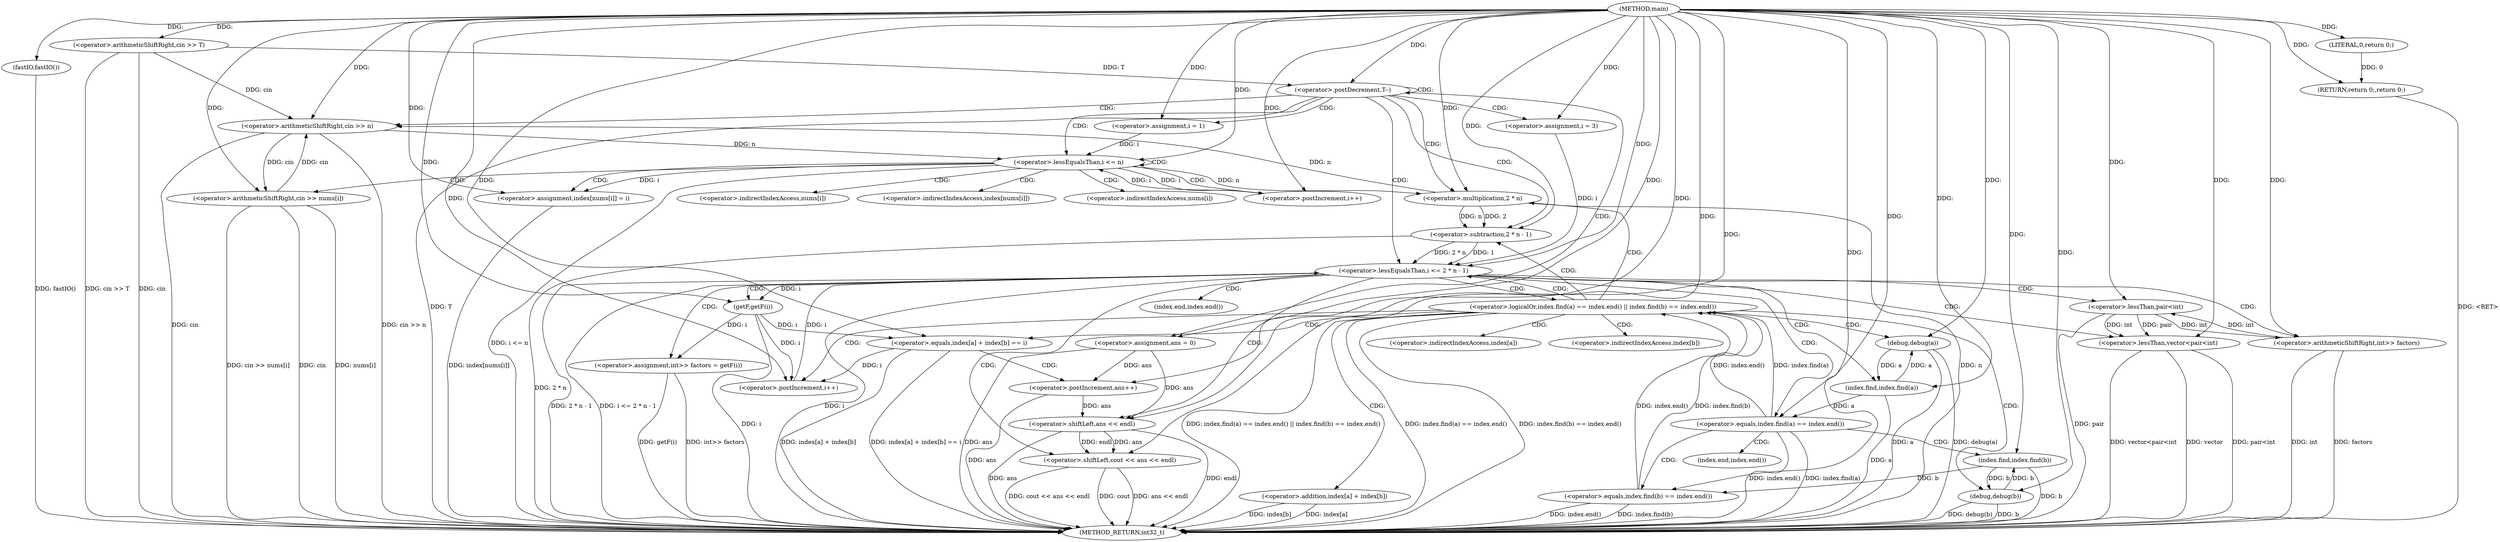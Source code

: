 digraph "main" {  
"1000319" [label = "(METHOD,main)" ]
"1000425" [label = "(METHOD_RETURN,int32_t)" ]
"1000321" [label = "(fastIO,fastIO())" ]
"1000323" [label = "(<operator>.arithmeticShiftRight,cin >> T)" ]
"1000423" [label = "(RETURN,return 0;,return 0;)" ]
"1000327" [label = "(<operator>.postDecrement,T--)" ]
"1000424" [label = "(LITERAL,0,return 0;)" ]
"1000331" [label = "(<operator>.arithmeticShiftRight,cin >> n)" ]
"1000360" [label = "(<operator>.assignment,ans = 0)" ]
"1000418" [label = "(<operator>.shiftLeft,cout << ans << endl)" ]
"1000338" [label = "(<operator>.assignment,i = 1)" ]
"1000341" [label = "(<operator>.lessEqualsThan,i <= n)" ]
"1000344" [label = "(<operator>.postIncrement,i++)" ]
"1000365" [label = "(<operator>.assignment,i = 3)" ]
"1000368" [label = "(<operator>.lessEqualsThan,i <= 2 * n - 1)" ]
"1000375" [label = "(<operator>.postIncrement,i++)" ]
"1000347" [label = "(<operator>.arithmeticShiftRight,cin >> nums[i])" ]
"1000352" [label = "(<operator>.assignment,index[nums[i]] = i)" ]
"1000420" [label = "(<operator>.shiftLeft,ans << endl)" ]
"1000370" [label = "(<operator>.subtraction,2 * n - 1)" ]
"1000379" [label = "(<operator>.lessThan,vector<pair<int)" ]
"1000384" [label = "(<operator>.assignment,int>> factors = getF(i))" ]
"1000402" [label = "(debug,debug(a))" ]
"1000404" [label = "(debug,debug(b))" ]
"1000371" [label = "(<operator>.multiplication,2 * n)" ]
"1000392" [label = "(<operator>.logicalOr,index.find(a) == index.end() || index.find(b) == index.end())" ]
"1000407" [label = "(<operator>.equals,index[a] + index[b] == i)" ]
"1000416" [label = "(<operator>.postIncrement,ans++)" ]
"1000381" [label = "(<operator>.lessThan,pair<int)" ]
"1000385" [label = "(<operator>.arithmeticShiftRight,int>> factors)" ]
"1000388" [label = "(getF,getF(i))" ]
"1000393" [label = "(<operator>.equals,index.find(a) == index.end())" ]
"1000397" [label = "(<operator>.equals,index.find(b) == index.end())" ]
"1000408" [label = "(<operator>.addition,index[a] + index[b])" ]
"1000394" [label = "(index.find,index.find(a))" ]
"1000398" [label = "(index.find,index.find(b))" ]
"1000349" [label = "(<operator>.indirectIndexAccess,nums[i])" ]
"1000353" [label = "(<operator>.indirectIndexAccess,index[nums[i]])" ]
"1000355" [label = "(<operator>.indirectIndexAccess,nums[i])" ]
"1000396" [label = "(index.end,index.end())" ]
"1000400" [label = "(index.end,index.end())" ]
"1000409" [label = "(<operator>.indirectIndexAccess,index[a])" ]
"1000412" [label = "(<operator>.indirectIndexAccess,index[b])" ]
  "1000423" -> "1000425"  [ label = "DDG: <RET>"] 
  "1000321" -> "1000425"  [ label = "DDG: fastIO()"] 
  "1000323" -> "1000425"  [ label = "DDG: cin"] 
  "1000323" -> "1000425"  [ label = "DDG: cin >> T"] 
  "1000327" -> "1000425"  [ label = "DDG: T"] 
  "1000331" -> "1000425"  [ label = "DDG: cin"] 
  "1000331" -> "1000425"  [ label = "DDG: cin >> n"] 
  "1000341" -> "1000425"  [ label = "DDG: i <= n"] 
  "1000360" -> "1000425"  [ label = "DDG: ans"] 
  "1000368" -> "1000425"  [ label = "DDG: i"] 
  "1000371" -> "1000425"  [ label = "DDG: n"] 
  "1000370" -> "1000425"  [ label = "DDG: 2 * n"] 
  "1000368" -> "1000425"  [ label = "DDG: 2 * n - 1"] 
  "1000368" -> "1000425"  [ label = "DDG: i <= 2 * n - 1"] 
  "1000420" -> "1000425"  [ label = "DDG: ans"] 
  "1000418" -> "1000425"  [ label = "DDG: ans << endl"] 
  "1000418" -> "1000425"  [ label = "DDG: cout << ans << endl"] 
  "1000379" -> "1000425"  [ label = "DDG: pair<int"] 
  "1000379" -> "1000425"  [ label = "DDG: vector<pair<int"] 
  "1000385" -> "1000425"  [ label = "DDG: int"] 
  "1000384" -> "1000425"  [ label = "DDG: int>> factors"] 
  "1000388" -> "1000425"  [ label = "DDG: i"] 
  "1000384" -> "1000425"  [ label = "DDG: getF(i)"] 
  "1000394" -> "1000425"  [ label = "DDG: a"] 
  "1000393" -> "1000425"  [ label = "DDG: index.find(a)"] 
  "1000393" -> "1000425"  [ label = "DDG: index.end()"] 
  "1000392" -> "1000425"  [ label = "DDG: index.find(a) == index.end()"] 
  "1000398" -> "1000425"  [ label = "DDG: b"] 
  "1000397" -> "1000425"  [ label = "DDG: index.find(b)"] 
  "1000397" -> "1000425"  [ label = "DDG: index.end()"] 
  "1000392" -> "1000425"  [ label = "DDG: index.find(b) == index.end()"] 
  "1000392" -> "1000425"  [ label = "DDG: index.find(a) == index.end() || index.find(b) == index.end()"] 
  "1000402" -> "1000425"  [ label = "DDG: a"] 
  "1000402" -> "1000425"  [ label = "DDG: debug(a)"] 
  "1000404" -> "1000425"  [ label = "DDG: b"] 
  "1000404" -> "1000425"  [ label = "DDG: debug(b)"] 
  "1000408" -> "1000425"  [ label = "DDG: index[a]"] 
  "1000408" -> "1000425"  [ label = "DDG: index[b]"] 
  "1000407" -> "1000425"  [ label = "DDG: index[a] + index[b]"] 
  "1000407" -> "1000425"  [ label = "DDG: index[a] + index[b] == i"] 
  "1000416" -> "1000425"  [ label = "DDG: ans"] 
  "1000347" -> "1000425"  [ label = "DDG: cin"] 
  "1000347" -> "1000425"  [ label = "DDG: nums[i]"] 
  "1000347" -> "1000425"  [ label = "DDG: cin >> nums[i]"] 
  "1000352" -> "1000425"  [ label = "DDG: index[nums[i]]"] 
  "1000418" -> "1000425"  [ label = "DDG: cout"] 
  "1000385" -> "1000425"  [ label = "DDG: factors"] 
  "1000420" -> "1000425"  [ label = "DDG: endl"] 
  "1000381" -> "1000425"  [ label = "DDG: pair"] 
  "1000379" -> "1000425"  [ label = "DDG: vector"] 
  "1000319" -> "1000321"  [ label = "DDG: "] 
  "1000424" -> "1000423"  [ label = "DDG: 0"] 
  "1000319" -> "1000423"  [ label = "DDG: "] 
  "1000319" -> "1000323"  [ label = "DDG: "] 
  "1000319" -> "1000424"  [ label = "DDG: "] 
  "1000323" -> "1000327"  [ label = "DDG: T"] 
  "1000319" -> "1000327"  [ label = "DDG: "] 
  "1000319" -> "1000360"  [ label = "DDG: "] 
  "1000323" -> "1000331"  [ label = "DDG: cin"] 
  "1000347" -> "1000331"  [ label = "DDG: cin"] 
  "1000319" -> "1000331"  [ label = "DDG: "] 
  "1000371" -> "1000331"  [ label = "DDG: n"] 
  "1000319" -> "1000338"  [ label = "DDG: "] 
  "1000319" -> "1000365"  [ label = "DDG: "] 
  "1000319" -> "1000418"  [ label = "DDG: "] 
  "1000420" -> "1000418"  [ label = "DDG: endl"] 
  "1000420" -> "1000418"  [ label = "DDG: ans"] 
  "1000338" -> "1000341"  [ label = "DDG: i"] 
  "1000344" -> "1000341"  [ label = "DDG: i"] 
  "1000319" -> "1000341"  [ label = "DDG: "] 
  "1000331" -> "1000341"  [ label = "DDG: n"] 
  "1000319" -> "1000344"  [ label = "DDG: "] 
  "1000341" -> "1000344"  [ label = "DDG: i"] 
  "1000341" -> "1000352"  [ label = "DDG: i"] 
  "1000319" -> "1000352"  [ label = "DDG: "] 
  "1000365" -> "1000368"  [ label = "DDG: i"] 
  "1000375" -> "1000368"  [ label = "DDG: i"] 
  "1000319" -> "1000368"  [ label = "DDG: "] 
  "1000370" -> "1000368"  [ label = "DDG: 2 * n"] 
  "1000370" -> "1000368"  [ label = "DDG: 1"] 
  "1000388" -> "1000375"  [ label = "DDG: i"] 
  "1000407" -> "1000375"  [ label = "DDG: i"] 
  "1000319" -> "1000375"  [ label = "DDG: "] 
  "1000360" -> "1000420"  [ label = "DDG: ans"] 
  "1000416" -> "1000420"  [ label = "DDG: ans"] 
  "1000319" -> "1000420"  [ label = "DDG: "] 
  "1000331" -> "1000347"  [ label = "DDG: cin"] 
  "1000319" -> "1000347"  [ label = "DDG: "] 
  "1000371" -> "1000370"  [ label = "DDG: 2"] 
  "1000371" -> "1000370"  [ label = "DDG: n"] 
  "1000319" -> "1000370"  [ label = "DDG: "] 
  "1000388" -> "1000384"  [ label = "DDG: i"] 
  "1000319" -> "1000371"  [ label = "DDG: "] 
  "1000341" -> "1000371"  [ label = "DDG: n"] 
  "1000319" -> "1000379"  [ label = "DDG: "] 
  "1000381" -> "1000379"  [ label = "DDG: int"] 
  "1000381" -> "1000379"  [ label = "DDG: pair"] 
  "1000394" -> "1000402"  [ label = "DDG: a"] 
  "1000319" -> "1000402"  [ label = "DDG: "] 
  "1000398" -> "1000404"  [ label = "DDG: b"] 
  "1000319" -> "1000404"  [ label = "DDG: "] 
  "1000319" -> "1000381"  [ label = "DDG: "] 
  "1000385" -> "1000381"  [ label = "DDG: int"] 
  "1000381" -> "1000385"  [ label = "DDG: int"] 
  "1000319" -> "1000385"  [ label = "DDG: "] 
  "1000368" -> "1000388"  [ label = "DDG: i"] 
  "1000319" -> "1000388"  [ label = "DDG: "] 
  "1000393" -> "1000392"  [ label = "DDG: index.end()"] 
  "1000393" -> "1000392"  [ label = "DDG: index.find(a)"] 
  "1000397" -> "1000392"  [ label = "DDG: index.find(b)"] 
  "1000397" -> "1000392"  [ label = "DDG: index.end()"] 
  "1000388" -> "1000407"  [ label = "DDG: i"] 
  "1000319" -> "1000407"  [ label = "DDG: "] 
  "1000360" -> "1000416"  [ label = "DDG: ans"] 
  "1000319" -> "1000416"  [ label = "DDG: "] 
  "1000394" -> "1000393"  [ label = "DDG: a"] 
  "1000319" -> "1000393"  [ label = "DDG: "] 
  "1000398" -> "1000397"  [ label = "DDG: b"] 
  "1000319" -> "1000397"  [ label = "DDG: "] 
  "1000402" -> "1000394"  [ label = "DDG: a"] 
  "1000319" -> "1000394"  [ label = "DDG: "] 
  "1000404" -> "1000398"  [ label = "DDG: b"] 
  "1000319" -> "1000398"  [ label = "DDG: "] 
  "1000327" -> "1000341"  [ label = "CDG: "] 
  "1000327" -> "1000370"  [ label = "CDG: "] 
  "1000327" -> "1000371"  [ label = "CDG: "] 
  "1000327" -> "1000368"  [ label = "CDG: "] 
  "1000327" -> "1000360"  [ label = "CDG: "] 
  "1000327" -> "1000338"  [ label = "CDG: "] 
  "1000327" -> "1000365"  [ label = "CDG: "] 
  "1000327" -> "1000331"  [ label = "CDG: "] 
  "1000327" -> "1000327"  [ label = "CDG: "] 
  "1000341" -> "1000341"  [ label = "CDG: "] 
  "1000341" -> "1000344"  [ label = "CDG: "] 
  "1000341" -> "1000353"  [ label = "CDG: "] 
  "1000341" -> "1000349"  [ label = "CDG: "] 
  "1000341" -> "1000355"  [ label = "CDG: "] 
  "1000341" -> "1000347"  [ label = "CDG: "] 
  "1000341" -> "1000352"  [ label = "CDG: "] 
  "1000368" -> "1000379"  [ label = "CDG: "] 
  "1000368" -> "1000396"  [ label = "CDG: "] 
  "1000368" -> "1000418"  [ label = "CDG: "] 
  "1000368" -> "1000392"  [ label = "CDG: "] 
  "1000368" -> "1000385"  [ label = "CDG: "] 
  "1000368" -> "1000388"  [ label = "CDG: "] 
  "1000368" -> "1000384"  [ label = "CDG: "] 
  "1000368" -> "1000420"  [ label = "CDG: "] 
  "1000368" -> "1000393"  [ label = "CDG: "] 
  "1000368" -> "1000394"  [ label = "CDG: "] 
  "1000368" -> "1000381"  [ label = "CDG: "] 
  "1000392" -> "1000409"  [ label = "CDG: "] 
  "1000392" -> "1000370"  [ label = "CDG: "] 
  "1000392" -> "1000371"  [ label = "CDG: "] 
  "1000392" -> "1000368"  [ label = "CDG: "] 
  "1000392" -> "1000404"  [ label = "CDG: "] 
  "1000392" -> "1000407"  [ label = "CDG: "] 
  "1000392" -> "1000375"  [ label = "CDG: "] 
  "1000392" -> "1000412"  [ label = "CDG: "] 
  "1000392" -> "1000408"  [ label = "CDG: "] 
  "1000392" -> "1000402"  [ label = "CDG: "] 
  "1000407" -> "1000416"  [ label = "CDG: "] 
  "1000393" -> "1000397"  [ label = "CDG: "] 
  "1000393" -> "1000400"  [ label = "CDG: "] 
  "1000393" -> "1000398"  [ label = "CDG: "] 
}
